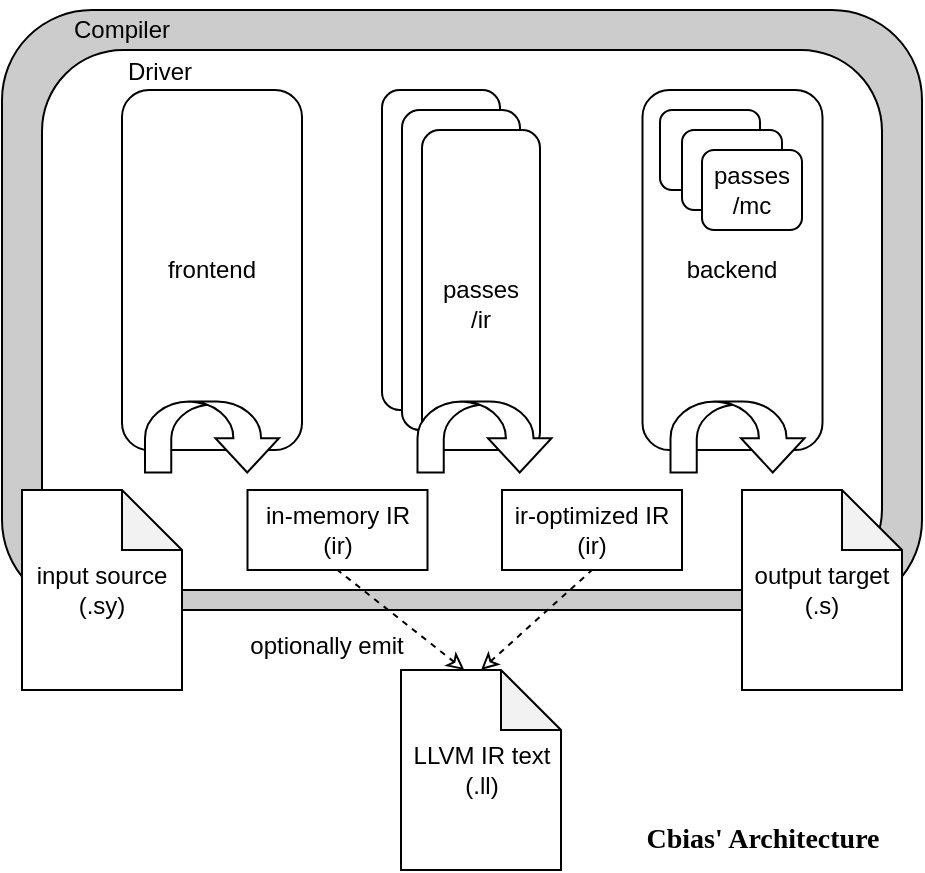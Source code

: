 <mxfile version="20.3.0" type="device"><diagram id="IFZrjzDUjUhK7TBCqabl" name="第 1 页"><mxGraphModel dx="957" dy="614" grid="1" gridSize="10" guides="1" tooltips="1" connect="1" arrows="1" fold="1" page="1" pageScale="1" pageWidth="827" pageHeight="1169" math="0" shadow="0"><root><mxCell id="0"/><mxCell id="1" parent="0"/><mxCell id="nGMo5vmeFJiVaHm8f6Sz-18" value="" style="rounded=1;whiteSpace=wrap;html=1;fillColor=#CCCCCC;" vertex="1" parent="1"><mxGeometry x="60" y="90" width="460" height="300" as="geometry"/></mxCell><mxCell id="nGMo5vmeFJiVaHm8f6Sz-17" value="" style="rounded=1;whiteSpace=wrap;html=1;" vertex="1" parent="1"><mxGeometry x="80" y="110" width="420" height="270" as="geometry"/></mxCell><mxCell id="nGMo5vmeFJiVaHm8f6Sz-2" value="backend" style="rounded=1;whiteSpace=wrap;html=1;" vertex="1" parent="1"><mxGeometry x="380.25" y="130" width="90" height="180" as="geometry"/></mxCell><mxCell id="nGMo5vmeFJiVaHm8f6Sz-3" value="" style="rounded=1;whiteSpace=wrap;html=1;" vertex="1" parent="1"><mxGeometry x="250" y="130" width="59" height="160" as="geometry"/></mxCell><mxCell id="nGMo5vmeFJiVaHm8f6Sz-6" value="" style="rounded=1;whiteSpace=wrap;html=1;" vertex="1" parent="1"><mxGeometry x="260" y="140" width="59" height="160" as="geometry"/></mxCell><mxCell id="nGMo5vmeFJiVaHm8f6Sz-7" value="&lt;br&gt;passes&lt;br&gt;/ir" style="rounded=1;whiteSpace=wrap;html=1;" vertex="1" parent="1"><mxGeometry x="270" y="150" width="59" height="160" as="geometry"/></mxCell><mxCell id="nGMo5vmeFJiVaHm8f6Sz-8" value="input source&lt;br&gt;(.sy)" style="shape=note;whiteSpace=wrap;html=1;backgroundOutline=1;darkOpacity=0.05;" vertex="1" parent="1"><mxGeometry x="70" y="330" width="80" height="100" as="geometry"/></mxCell><mxCell id="nGMo5vmeFJiVaHm8f6Sz-9" value="output target&lt;br&gt;(.s)" style="shape=note;whiteSpace=wrap;html=1;backgroundOutline=1;darkOpacity=0.05;" vertex="1" parent="1"><mxGeometry x="430" y="330" width="80" height="100" as="geometry"/></mxCell><mxCell id="nGMo5vmeFJiVaHm8f6Sz-11" value="LLVM IR text&lt;br&gt;(.ll)" style="shape=note;whiteSpace=wrap;html=1;backgroundOutline=1;darkOpacity=0.05;" vertex="1" parent="1"><mxGeometry x="259.5" y="420" width="80" height="100" as="geometry"/></mxCell><mxCell id="nGMo5vmeFJiVaHm8f6Sz-21" value="Driver" style="text;html=1;align=left;verticalAlign=middle;resizable=0;points=[];autosize=1;strokeColor=none;fillColor=none;" vertex="1" parent="1"><mxGeometry x="121" y="106" width="60" height="30" as="geometry"/></mxCell><mxCell id="nGMo5vmeFJiVaHm8f6Sz-30" value="" style="rounded=1;whiteSpace=wrap;html=1;" vertex="1" parent="1"><mxGeometry x="389" y="140" width="50" height="40" as="geometry"/></mxCell><mxCell id="nGMo5vmeFJiVaHm8f6Sz-27" value="" style="rounded=1;whiteSpace=wrap;html=1;" vertex="1" parent="1"><mxGeometry x="400" y="150" width="50" height="40" as="geometry"/></mxCell><mxCell id="nGMo5vmeFJiVaHm8f6Sz-28" value="passes&lt;br&gt;/mc" style="rounded=1;whiteSpace=wrap;html=1;" vertex="1" parent="1"><mxGeometry x="410" y="160" width="50" height="40" as="geometry"/></mxCell><mxCell id="nGMo5vmeFJiVaHm8f6Sz-31" value="Compiler" style="text;html=1;align=left;verticalAlign=middle;resizable=0;points=[];autosize=1;strokeColor=none;fillColor=none;" vertex="1" parent="1"><mxGeometry x="94" y="85" width="70" height="30" as="geometry"/></mxCell><mxCell id="nGMo5vmeFJiVaHm8f6Sz-34" value="" style="endArrow=none;dashed=1;html=1;rounded=0;fontSize=8;startArrow=classic;startFill=0;exitX=0.396;exitY=0;exitDx=0;exitDy=0;exitPerimeter=0;strokeColor=default;entryX=0.5;entryY=1;entryDx=0;entryDy=0;" edge="1" parent="1" source="nGMo5vmeFJiVaHm8f6Sz-11" target="nGMo5vmeFJiVaHm8f6Sz-43"><mxGeometry width="50" height="50" relative="1" as="geometry"><mxPoint x="280" y="520" as="sourcePoint"/><mxPoint x="230" y="460" as="targetPoint"/></mxGeometry></mxCell><mxCell id="nGMo5vmeFJiVaHm8f6Sz-1" value="frontend" style="rounded=1;whiteSpace=wrap;html=1;" vertex="1" parent="1"><mxGeometry x="120" y="130" width="90" height="180" as="geometry"/></mxCell><mxCell id="nGMo5vmeFJiVaHm8f6Sz-38" value="" style="shape=mxgraph.arrows.u_turn_left_arrow;html=1;verticalLabelPosition=bottom;verticalAlign=top;strokeWidth=1;strokeColor=#000000;fontSize=12;fillColor=#FFFFFF;rotation=-90;" vertex="1" parent="1"><mxGeometry x="147.25" y="270" width="35.5" height="67" as="geometry"/></mxCell><mxCell id="nGMo5vmeFJiVaHm8f6Sz-40" value="" style="shape=mxgraph.arrows.u_turn_left_arrow;html=1;verticalLabelPosition=bottom;verticalAlign=top;strokeWidth=1;strokeColor=#000000;fontSize=12;fillColor=#FFFFFF;rotation=-90;" vertex="1" parent="1"><mxGeometry x="283.5" y="270" width="35.5" height="67" as="geometry"/></mxCell><mxCell id="nGMo5vmeFJiVaHm8f6Sz-41" value="" style="shape=mxgraph.arrows.u_turn_left_arrow;html=1;verticalLabelPosition=bottom;verticalAlign=top;strokeWidth=1;strokeColor=#000000;fontSize=12;fillColor=#FFFFFF;rotation=-90;" vertex="1" parent="1"><mxGeometry x="410" y="270" width="35.5" height="67" as="geometry"/></mxCell><mxCell id="nGMo5vmeFJiVaHm8f6Sz-43" value="in-memory IR&lt;br&gt;(ir)" style="rounded=0;whiteSpace=wrap;html=1;strokeColor=#000000;strokeWidth=1;fontSize=12;fillColor=#FFFFFF;" vertex="1" parent="1"><mxGeometry x="182.75" y="330" width="90" height="40" as="geometry"/></mxCell><mxCell id="nGMo5vmeFJiVaHm8f6Sz-44" value="ir-optimized IR&lt;br&gt;(ir)" style="rounded=0;whiteSpace=wrap;html=1;strokeColor=#000000;strokeWidth=1;fontSize=12;fillColor=#FFFFFF;" vertex="1" parent="1"><mxGeometry x="310" y="330" width="90" height="40" as="geometry"/></mxCell><mxCell id="nGMo5vmeFJiVaHm8f6Sz-46" value="" style="endArrow=none;dashed=1;html=1;rounded=0;fontSize=8;startArrow=classic;startFill=0;exitX=0.5;exitY=0;exitDx=0;exitDy=0;exitPerimeter=0;strokeColor=default;entryX=0.5;entryY=1;entryDx=0;entryDy=0;" edge="1" parent="1" source="nGMo5vmeFJiVaHm8f6Sz-11" target="nGMo5vmeFJiVaHm8f6Sz-44"><mxGeometry width="50" height="50" relative="1" as="geometry"><mxPoint x="301.18" y="460" as="sourcePoint"/><mxPoint x="282.75" y="380" as="targetPoint"/></mxGeometry></mxCell><mxCell id="nGMo5vmeFJiVaHm8f6Sz-47" value="optionally emit" style="text;html=1;align=center;verticalAlign=middle;resizable=0;points=[];autosize=1;strokeColor=none;fillColor=none;fontSize=12;" vertex="1" parent="1"><mxGeometry x="171.75" y="393" width="100" height="30" as="geometry"/></mxCell><mxCell id="nGMo5vmeFJiVaHm8f6Sz-48" value="&lt;b&gt;&lt;font style=&quot;font-size: 14px;&quot; face=&quot;Comic Sans MS&quot;&gt;Cbias' Architecture&lt;/font&gt;&lt;/b&gt;" style="text;html=1;align=center;verticalAlign=middle;resizable=0;points=[];autosize=1;strokeColor=none;fillColor=none;fontSize=12;" vertex="1" parent="1"><mxGeometry x="360" y="490" width="160" height="30" as="geometry"/></mxCell></root></mxGraphModel></diagram></mxfile>